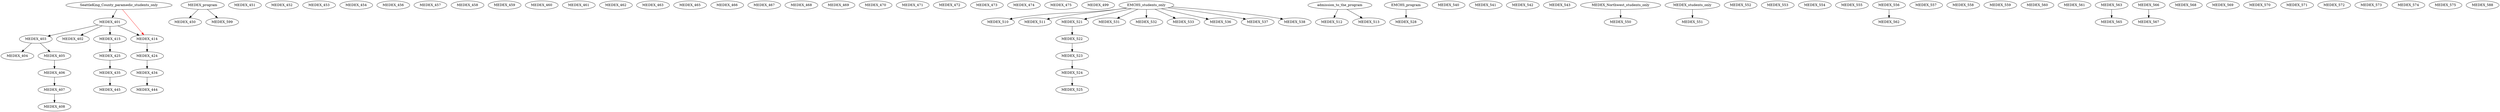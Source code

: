 digraph G {
    edge [color=black];
    SeattleKing_County_paramedic_students_only -> MEDEX_401;
    edge [color=black];
    MEDEX_401 -> MEDEX_402;
    edge [color=black];
    MEDEX_401 -> MEDEX_403;
    edge [color=black];
    MEDEX_403 -> MEDEX_404;
    edge [color=black];
    MEDEX_403 -> MEDEX_405;
    edge [color=black];
    MEDEX_405 -> MEDEX_406;
    edge [color=black];
    MEDEX_406 -> MEDEX_407;
    edge [color=black];
    MEDEX_407 -> MEDEX_408;
    edge [color=black];
    MEDEX_401 -> MEDEX_414;
    edge [color=red];
    SeattleKing_County_paramedic_students_only -> MEDEX_414;
    edge [color=black];
    MEDEX_401 -> MEDEX_415;
    edge [color=black];
    MEDEX_414 -> MEDEX_424;
    edge [color=black];
    MEDEX_415 -> MEDEX_425;
    edge [color=black];
    MEDEX_424 -> MEDEX_434;
    edge [color=black];
    MEDEX_425 -> MEDEX_435;
    edge [color=black];
    MEDEX_434 -> MEDEX_444;
    edge [color=black];
    MEDEX_435 -> MEDEX_445;
    edge [color=black];
    MEDEX_program -> MEDEX_450;
    MEDEX_451;
    MEDEX_452;
    MEDEX_453;
    MEDEX_454;
    MEDEX_456;
    MEDEX_457;
    MEDEX_458;
    MEDEX_459;
    MEDEX_460;
    MEDEX_461;
    MEDEX_462;
    MEDEX_463;
    MEDEX_465;
    MEDEX_466;
    MEDEX_467;
    MEDEX_468;
    MEDEX_469;
    MEDEX_470;
    MEDEX_471;
    MEDEX_472;
    MEDEX_473;
    MEDEX_474;
    MEDEX_475;
    MEDEX_499;
    edge [color=black];
    EMCHS_students_only -> MEDEX_510;
    edge [color=black];
    EMCHS_students_only -> MEDEX_511;
    edge [color=black];
    admission_to_the_program -> MEDEX_512;
    edge [color=black];
    admission_to_the_program -> MEDEX_513;
    edge [color=black];
    EMCHS_students_only -> MEDEX_521;
    edge [color=black];
    MEDEX_521 -> MEDEX_522;
    edge [color=black];
    MEDEX_522 -> MEDEX_523;
    edge [color=black];
    MEDEX_523 -> MEDEX_524;
    edge [color=black];
    MEDEX_524 -> MEDEX_525;
    edge [color=black];
    EMCHS_program -> MEDEX_528;
    edge [color=black];
    EMCHS_students_only -> MEDEX_531;
    edge [color=black];
    EMCHS_students_only -> MEDEX_532;
    edge [color=black];
    EMCHS_students_only -> MEDEX_533;
    edge [color=black];
    EMCHS_students_only -> MEDEX_536;
    edge [color=black];
    EMCHS_students_only -> MEDEX_537;
    edge [color=black];
    EMCHS_students_only -> MEDEX_538;
    MEDEX_540;
    MEDEX_541;
    MEDEX_542;
    MEDEX_543;
    edge [color=black];
    MEDEX_Northwest_students_only -> MEDEX_550;
    edge [color=black];
    MEDEX_students_only -> MEDEX_551;
    MEDEX_552;
    MEDEX_553;
    MEDEX_554;
    MEDEX_555;
    MEDEX_556;
    MEDEX_557;
    MEDEX_558;
    MEDEX_559;
    MEDEX_560;
    MEDEX_561;
    edge [color=black];
    MEDEX_556 -> MEDEX_562;
    MEDEX_563;
    edge [color=black];
    MEDEX_563 -> MEDEX_565;
    MEDEX_566;
    edge [color=black];
    MEDEX_566 -> MEDEX_567;
    MEDEX_568;
    MEDEX_569;
    MEDEX_570;
    MEDEX_571;
    MEDEX_572;
    MEDEX_573;
    MEDEX_574;
    MEDEX_575;
    MEDEX_588;
    edge [color=black];
    MEDEX_program -> MEDEX_599;
}
